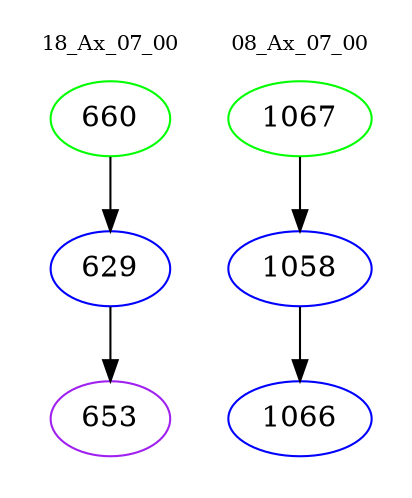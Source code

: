 digraph{
subgraph cluster_0 {
color = white
label = "18_Ax_07_00";
fontsize=10;
T0_660 [label="660", color="green"]
T0_660 -> T0_629 [color="black"]
T0_629 [label="629", color="blue"]
T0_629 -> T0_653 [color="black"]
T0_653 [label="653", color="purple"]
}
subgraph cluster_1 {
color = white
label = "08_Ax_07_00";
fontsize=10;
T1_1067 [label="1067", color="green"]
T1_1067 -> T1_1058 [color="black"]
T1_1058 [label="1058", color="blue"]
T1_1058 -> T1_1066 [color="black"]
T1_1066 [label="1066", color="blue"]
}
}

